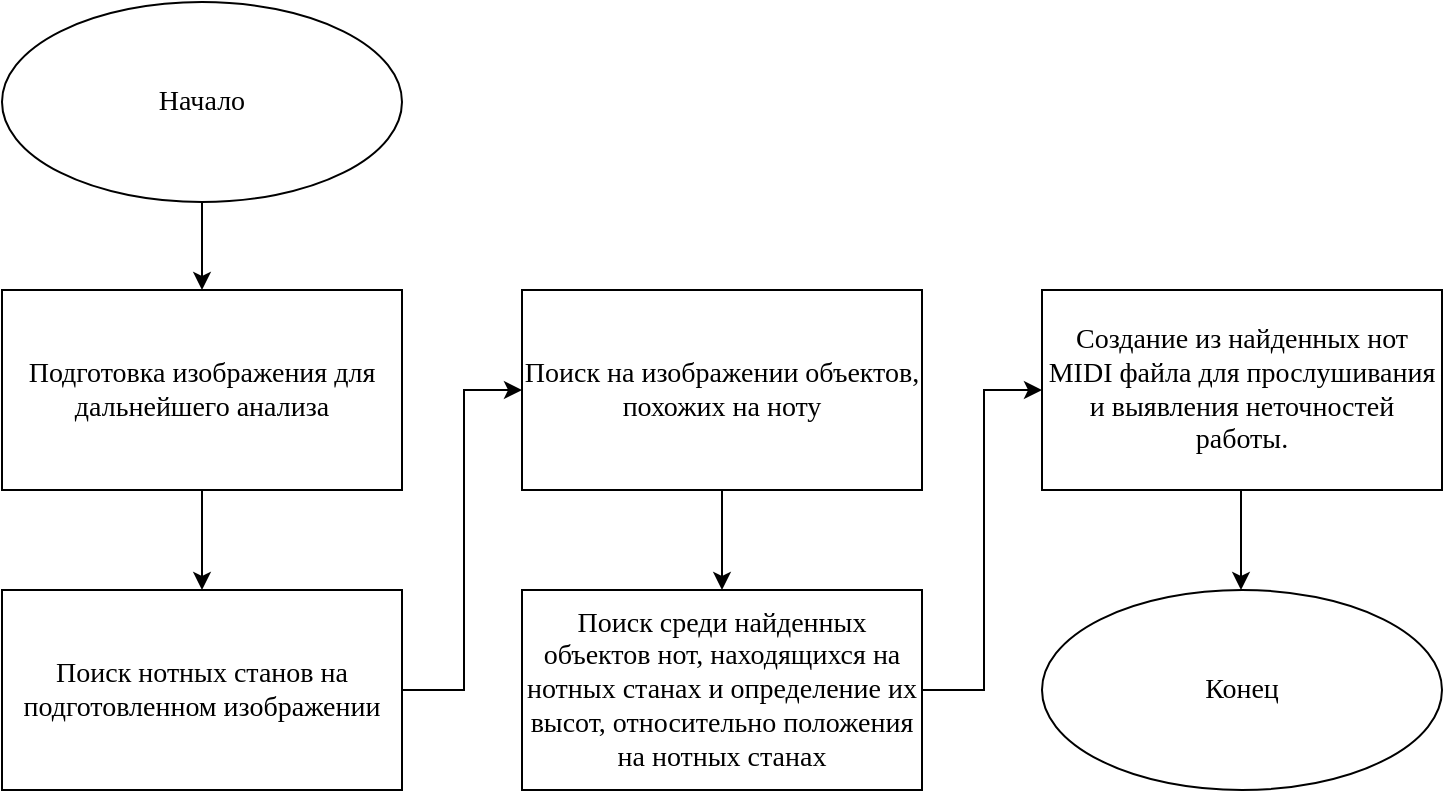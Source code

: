 <mxfile version="21.2.8" type="device">
  <diagram id="C5RBs43oDa-KdzZeNtuy" name="Page-1">
    <mxGraphModel dx="2117" dy="1798" grid="1" gridSize="10" guides="1" tooltips="1" connect="1" arrows="1" fold="1" page="1" pageScale="1" pageWidth="827" pageHeight="1169" math="0" shadow="0">
      <root>
        <mxCell id="WIyWlLk6GJQsqaUBKTNV-0" />
        <mxCell id="WIyWlLk6GJQsqaUBKTNV-1" parent="WIyWlLk6GJQsqaUBKTNV-0" />
        <mxCell id="CTua8EQ_ATJNkQlO_y4e-13" style="edgeStyle=orthogonalEdgeStyle;rounded=0;orthogonalLoop=1;jettySize=auto;html=1;entryX=0.5;entryY=0;entryDx=0;entryDy=0;" edge="1" parent="WIyWlLk6GJQsqaUBKTNV-1" source="CTua8EQ_ATJNkQlO_y4e-2" target="CTua8EQ_ATJNkQlO_y4e-4">
          <mxGeometry relative="1" as="geometry" />
        </mxCell>
        <mxCell id="CTua8EQ_ATJNkQlO_y4e-2" value="&lt;font style=&quot;font-size: 14px;&quot; face=&quot;Times New Roman&quot;&gt;Начало&lt;/font&gt;" style="ellipse;whiteSpace=wrap;html=1;" vertex="1" parent="WIyWlLk6GJQsqaUBKTNV-1">
          <mxGeometry x="-800" y="-600" width="200" height="100" as="geometry" />
        </mxCell>
        <mxCell id="CTua8EQ_ATJNkQlO_y4e-15" style="edgeStyle=orthogonalEdgeStyle;rounded=0;orthogonalLoop=1;jettySize=auto;html=1;entryX=0.5;entryY=0;entryDx=0;entryDy=0;" edge="1" parent="WIyWlLk6GJQsqaUBKTNV-1" source="CTua8EQ_ATJNkQlO_y4e-4" target="CTua8EQ_ATJNkQlO_y4e-8">
          <mxGeometry relative="1" as="geometry" />
        </mxCell>
        <mxCell id="CTua8EQ_ATJNkQlO_y4e-4" value="&lt;font style=&quot;font-size: 14px;&quot; face=&quot;Times New Roman&quot;&gt;Подготовка изображения для дальнейшего анализа&lt;/font&gt;" style="rounded=0;whiteSpace=wrap;html=1;" vertex="1" parent="WIyWlLk6GJQsqaUBKTNV-1">
          <mxGeometry x="-800" y="-456" width="200" height="100" as="geometry" />
        </mxCell>
        <mxCell id="CTua8EQ_ATJNkQlO_y4e-16" style="edgeStyle=orthogonalEdgeStyle;rounded=0;orthogonalLoop=1;jettySize=auto;html=1;entryX=0;entryY=0.5;entryDx=0;entryDy=0;" edge="1" parent="WIyWlLk6GJQsqaUBKTNV-1" source="CTua8EQ_ATJNkQlO_y4e-8" target="CTua8EQ_ATJNkQlO_y4e-10">
          <mxGeometry relative="1" as="geometry">
            <mxPoint x="-570" y="-410" as="targetPoint" />
            <Array as="points">
              <mxPoint x="-569" y="-256" />
              <mxPoint x="-569" y="-406" />
            </Array>
          </mxGeometry>
        </mxCell>
        <mxCell id="CTua8EQ_ATJNkQlO_y4e-8" value="&lt;font style=&quot;font-size: 14px;&quot; face=&quot;Times New Roman&quot;&gt;Поиск нотных станов на подготовленном изображении&lt;/font&gt;" style="rounded=0;whiteSpace=wrap;html=1;" vertex="1" parent="WIyWlLk6GJQsqaUBKTNV-1">
          <mxGeometry x="-800" y="-306" width="200" height="100" as="geometry" />
        </mxCell>
        <mxCell id="CTua8EQ_ATJNkQlO_y4e-17" style="edgeStyle=orthogonalEdgeStyle;rounded=0;orthogonalLoop=1;jettySize=auto;html=1;entryX=0.5;entryY=0;entryDx=0;entryDy=0;" edge="1" parent="WIyWlLk6GJQsqaUBKTNV-1" source="CTua8EQ_ATJNkQlO_y4e-10" target="CTua8EQ_ATJNkQlO_y4e-12">
          <mxGeometry relative="1" as="geometry" />
        </mxCell>
        <mxCell id="CTua8EQ_ATJNkQlO_y4e-10" value="&lt;font style=&quot;font-size: 14px;&quot; face=&quot;Times New Roman&quot;&gt;Поиск на изображении объектов, похожих на ноту&lt;/font&gt;" style="rounded=0;whiteSpace=wrap;html=1;" vertex="1" parent="WIyWlLk6GJQsqaUBKTNV-1">
          <mxGeometry x="-540" y="-456" width="200" height="100" as="geometry" />
        </mxCell>
        <mxCell id="CTua8EQ_ATJNkQlO_y4e-25" style="edgeStyle=orthogonalEdgeStyle;rounded=0;orthogonalLoop=1;jettySize=auto;html=1;exitX=1;exitY=0.5;exitDx=0;exitDy=0;entryX=0;entryY=0.5;entryDx=0;entryDy=0;" edge="1" parent="WIyWlLk6GJQsqaUBKTNV-1" source="CTua8EQ_ATJNkQlO_y4e-12" target="CTua8EQ_ATJNkQlO_y4e-22">
          <mxGeometry relative="1" as="geometry">
            <mxPoint x="-310" y="-410" as="targetPoint" />
            <Array as="points">
              <mxPoint x="-309" y="-256" />
              <mxPoint x="-309" y="-406" />
            </Array>
          </mxGeometry>
        </mxCell>
        <mxCell id="CTua8EQ_ATJNkQlO_y4e-12" value="&lt;font style=&quot;font-size: 14px;&quot; face=&quot;Times New Roman&quot;&gt;Поиск среди найденных объектов нот, находящихся на нотных станах и определение их высот, относительно положения на нотных станах&lt;/font&gt;" style="rounded=0;whiteSpace=wrap;html=1;" vertex="1" parent="WIyWlLk6GJQsqaUBKTNV-1">
          <mxGeometry x="-540" y="-306" width="200" height="100" as="geometry" />
        </mxCell>
        <mxCell id="CTua8EQ_ATJNkQlO_y4e-22" value="&lt;font style=&quot;font-size: 14px;&quot; face=&quot;Times New Roman&quot;&gt;Создание из найденных нот MIDI файла для прослушивания и выявления неточностей работы.&lt;/font&gt;" style="rounded=0;whiteSpace=wrap;html=1;" vertex="1" parent="WIyWlLk6GJQsqaUBKTNV-1">
          <mxGeometry x="-280" y="-456" width="200" height="100" as="geometry" />
        </mxCell>
        <mxCell id="CTua8EQ_ATJNkQlO_y4e-28" style="edgeStyle=orthogonalEdgeStyle;rounded=0;orthogonalLoop=1;jettySize=auto;html=1;entryX=0.5;entryY=0;entryDx=0;entryDy=0;" edge="1" parent="WIyWlLk6GJQsqaUBKTNV-1">
          <mxGeometry relative="1" as="geometry">
            <mxPoint x="-180.5" y="-356" as="sourcePoint" />
            <mxPoint x="-180.5" y="-306" as="targetPoint" />
            <Array as="points">
              <mxPoint x="-180" y="-320" />
              <mxPoint x="-180" y="-320" />
            </Array>
          </mxGeometry>
        </mxCell>
        <mxCell id="CTua8EQ_ATJNkQlO_y4e-29" value="&lt;font style=&quot;font-size: 14px;&quot; face=&quot;Times New Roman&quot;&gt;Конец&lt;/font&gt;" style="ellipse;whiteSpace=wrap;html=1;" vertex="1" parent="WIyWlLk6GJQsqaUBKTNV-1">
          <mxGeometry x="-280" y="-306" width="200" height="100" as="geometry" />
        </mxCell>
      </root>
    </mxGraphModel>
  </diagram>
</mxfile>
